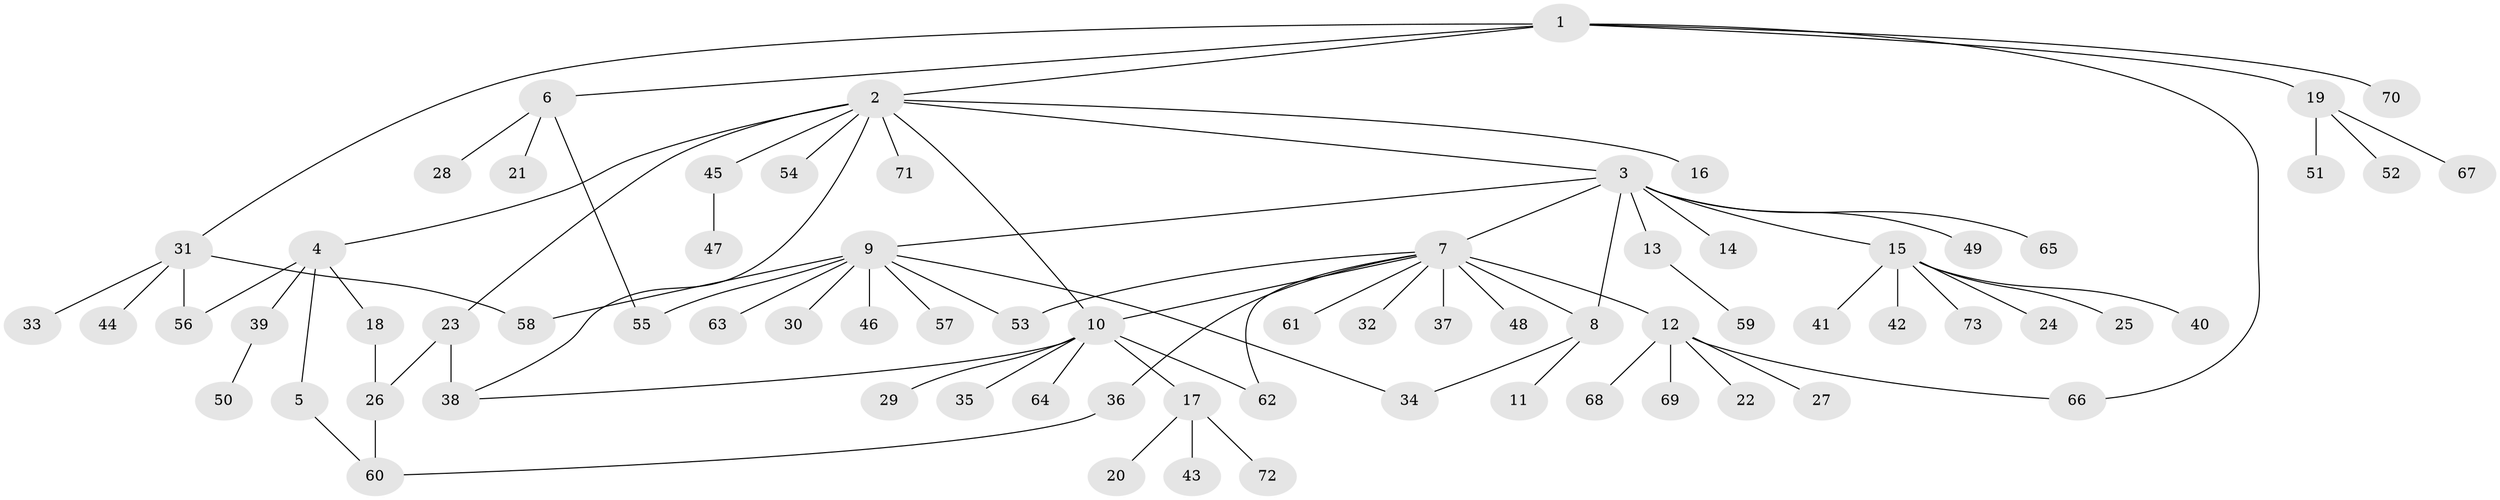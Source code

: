 // original degree distribution, {7: 0.01652892561983471, 12: 0.008264462809917356, 10: 0.024793388429752067, 6: 0.01652892561983471, 2: 0.2066115702479339, 5: 0.03305785123966942, 16: 0.008264462809917356, 9: 0.008264462809917356, 1: 0.6033057851239669, 3: 0.049586776859504134, 8: 0.008264462809917356, 4: 0.01652892561983471}
// Generated by graph-tools (version 1.1) at 2025/50/03/04/25 22:50:15]
// undirected, 73 vertices, 86 edges
graph export_dot {
  node [color=gray90,style=filled];
  1;
  2;
  3;
  4;
  5;
  6;
  7;
  8;
  9;
  10;
  11;
  12;
  13;
  14;
  15;
  16;
  17;
  18;
  19;
  20;
  21;
  22;
  23;
  24;
  25;
  26;
  27;
  28;
  29;
  30;
  31;
  32;
  33;
  34;
  35;
  36;
  37;
  38;
  39;
  40;
  41;
  42;
  43;
  44;
  45;
  46;
  47;
  48;
  49;
  50;
  51;
  52;
  53;
  54;
  55;
  56;
  57;
  58;
  59;
  60;
  61;
  62;
  63;
  64;
  65;
  66;
  67;
  68;
  69;
  70;
  71;
  72;
  73;
  1 -- 2 [weight=1.0];
  1 -- 6 [weight=1.0];
  1 -- 19 [weight=1.0];
  1 -- 31 [weight=1.0];
  1 -- 66 [weight=1.0];
  1 -- 70 [weight=1.0];
  2 -- 3 [weight=1.0];
  2 -- 4 [weight=1.0];
  2 -- 10 [weight=1.0];
  2 -- 16 [weight=1.0];
  2 -- 23 [weight=1.0];
  2 -- 38 [weight=1.0];
  2 -- 45 [weight=1.0];
  2 -- 54 [weight=1.0];
  2 -- 71 [weight=1.0];
  3 -- 7 [weight=1.0];
  3 -- 8 [weight=1.0];
  3 -- 9 [weight=1.0];
  3 -- 13 [weight=1.0];
  3 -- 14 [weight=1.0];
  3 -- 15 [weight=1.0];
  3 -- 49 [weight=1.0];
  3 -- 65 [weight=1.0];
  4 -- 5 [weight=1.0];
  4 -- 18 [weight=1.0];
  4 -- 39 [weight=1.0];
  4 -- 56 [weight=1.0];
  5 -- 60 [weight=1.0];
  6 -- 21 [weight=1.0];
  6 -- 28 [weight=1.0];
  6 -- 55 [weight=1.0];
  7 -- 8 [weight=1.0];
  7 -- 10 [weight=1.0];
  7 -- 12 [weight=1.0];
  7 -- 32 [weight=1.0];
  7 -- 36 [weight=1.0];
  7 -- 37 [weight=5.0];
  7 -- 48 [weight=1.0];
  7 -- 53 [weight=1.0];
  7 -- 61 [weight=1.0];
  7 -- 62 [weight=1.0];
  8 -- 11 [weight=1.0];
  8 -- 34 [weight=1.0];
  9 -- 30 [weight=1.0];
  9 -- 34 [weight=1.0];
  9 -- 46 [weight=1.0];
  9 -- 53 [weight=1.0];
  9 -- 55 [weight=1.0];
  9 -- 57 [weight=1.0];
  9 -- 58 [weight=1.0];
  9 -- 63 [weight=1.0];
  10 -- 17 [weight=1.0];
  10 -- 29 [weight=1.0];
  10 -- 35 [weight=1.0];
  10 -- 38 [weight=1.0];
  10 -- 62 [weight=1.0];
  10 -- 64 [weight=1.0];
  12 -- 22 [weight=1.0];
  12 -- 27 [weight=1.0];
  12 -- 66 [weight=1.0];
  12 -- 68 [weight=1.0];
  12 -- 69 [weight=1.0];
  13 -- 59 [weight=1.0];
  15 -- 24 [weight=1.0];
  15 -- 25 [weight=1.0];
  15 -- 40 [weight=1.0];
  15 -- 41 [weight=1.0];
  15 -- 42 [weight=1.0];
  15 -- 73 [weight=1.0];
  17 -- 20 [weight=1.0];
  17 -- 43 [weight=1.0];
  17 -- 72 [weight=1.0];
  18 -- 26 [weight=1.0];
  19 -- 51 [weight=1.0];
  19 -- 52 [weight=1.0];
  19 -- 67 [weight=1.0];
  23 -- 26 [weight=1.0];
  23 -- 38 [weight=6.0];
  26 -- 60 [weight=1.0];
  31 -- 33 [weight=1.0];
  31 -- 44 [weight=1.0];
  31 -- 56 [weight=1.0];
  31 -- 58 [weight=1.0];
  36 -- 60 [weight=1.0];
  39 -- 50 [weight=1.0];
  45 -- 47 [weight=1.0];
}
